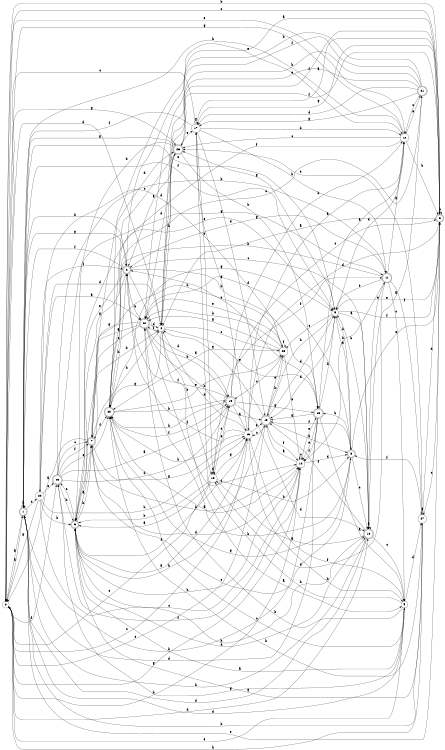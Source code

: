digraph n23_8 {
__start0 [label="" shape="none"];

rankdir=LR;
size="8,5";

s0 [style="filled", color="black", fillcolor="white" shape="circle", label="0"];
s1 [style="rounded,filled", color="black", fillcolor="white" shape="doublecircle", label="1"];
s2 [style="rounded,filled", color="black", fillcolor="white" shape="doublecircle", label="2"];
s3 [style="rounded,filled", color="black", fillcolor="white" shape="doublecircle", label="3"];
s4 [style="filled", color="black", fillcolor="white" shape="circle", label="4"];
s5 [style="filled", color="black", fillcolor="white" shape="circle", label="5"];
s6 [style="rounded,filled", color="black", fillcolor="white" shape="doublecircle", label="6"];
s7 [style="rounded,filled", color="black", fillcolor="white" shape="doublecircle", label="7"];
s8 [style="rounded,filled", color="black", fillcolor="white" shape="doublecircle", label="8"];
s9 [style="filled", color="black", fillcolor="white" shape="circle", label="9"];
s10 [style="rounded,filled", color="black", fillcolor="white" shape="doublecircle", label="10"];
s11 [style="rounded,filled", color="black", fillcolor="white" shape="doublecircle", label="11"];
s12 [style="filled", color="black", fillcolor="white" shape="circle", label="12"];
s13 [style="rounded,filled", color="black", fillcolor="white" shape="doublecircle", label="13"];
s14 [style="filled", color="black", fillcolor="white" shape="circle", label="14"];
s15 [style="rounded,filled", color="black", fillcolor="white" shape="doublecircle", label="15"];
s16 [style="filled", color="black", fillcolor="white" shape="circle", label="16"];
s17 [style="filled", color="black", fillcolor="white" shape="circle", label="17"];
s18 [style="filled", color="black", fillcolor="white" shape="circle", label="18"];
s19 [style="rounded,filled", color="black", fillcolor="white" shape="doublecircle", label="19"];
s20 [style="rounded,filled", color="black", fillcolor="white" shape="doublecircle", label="20"];
s21 [style="rounded,filled", color="black", fillcolor="white" shape="doublecircle", label="21"];
s22 [style="rounded,filled", color="black", fillcolor="white" shape="doublecircle", label="22"];
s23 [style="filled", color="black", fillcolor="white" shape="circle", label="23"];
s24 [style="filled", color="black", fillcolor="white" shape="circle", label="24"];
s25 [style="rounded,filled", color="black", fillcolor="white" shape="doublecircle", label="25"];
s26 [style="rounded,filled", color="black", fillcolor="white" shape="doublecircle", label="26"];
s27 [style="filled", color="black", fillcolor="white" shape="circle", label="27"];
s0 -> s1 [label="a"];
s0 -> s14 [label="b"];
s0 -> s15 [label="c"];
s0 -> s10 [label="d"];
s0 -> s12 [label="e"];
s0 -> s25 [label="f"];
s0 -> s26 [label="g"];
s0 -> s27 [label="h"];
s1 -> s0 [label="a"];
s1 -> s2 [label="b"];
s1 -> s24 [label="c"];
s1 -> s5 [label="d"];
s1 -> s9 [label="e"];
s1 -> s9 [label="f"];
s1 -> s2 [label="g"];
s1 -> s1 [label="h"];
s2 -> s3 [label="a"];
s2 -> s22 [label="b"];
s2 -> s10 [label="c"];
s2 -> s19 [label="d"];
s2 -> s6 [label="e"];
s2 -> s1 [label="f"];
s2 -> s6 [label="g"];
s2 -> s13 [label="h"];
s3 -> s4 [label="a"];
s3 -> s0 [label="b"];
s3 -> s0 [label="c"];
s3 -> s16 [label="d"];
s3 -> s1 [label="e"];
s3 -> s26 [label="f"];
s3 -> s17 [label="g"];
s3 -> s3 [label="h"];
s4 -> s5 [label="a"];
s4 -> s18 [label="b"];
s4 -> s23 [label="c"];
s4 -> s0 [label="d"];
s4 -> s13 [label="e"];
s4 -> s22 [label="f"];
s4 -> s20 [label="g"];
s4 -> s26 [label="h"];
s5 -> s6 [label="a"];
s5 -> s22 [label="b"];
s5 -> s20 [label="c"];
s5 -> s27 [label="d"];
s5 -> s0 [label="e"];
s5 -> s16 [label="f"];
s5 -> s25 [label="g"];
s5 -> s17 [label="h"];
s6 -> s7 [label="a"];
s6 -> s10 [label="b"];
s6 -> s25 [label="c"];
s6 -> s10 [label="d"];
s6 -> s9 [label="e"];
s6 -> s16 [label="f"];
s6 -> s16 [label="g"];
s6 -> s7 [label="h"];
s7 -> s0 [label="a"];
s7 -> s4 [label="b"];
s7 -> s8 [label="c"];
s7 -> s14 [label="d"];
s7 -> s12 [label="e"];
s7 -> s20 [label="f"];
s7 -> s16 [label="g"];
s7 -> s4 [label="h"];
s8 -> s9 [label="a"];
s8 -> s13 [label="b"];
s8 -> s10 [label="c"];
s8 -> s22 [label="d"];
s8 -> s3 [label="e"];
s8 -> s15 [label="f"];
s8 -> s20 [label="g"];
s8 -> s22 [label="h"];
s9 -> s10 [label="a"];
s9 -> s8 [label="b"];
s9 -> s23 [label="c"];
s9 -> s15 [label="d"];
s9 -> s3 [label="e"];
s9 -> s3 [label="f"];
s9 -> s26 [label="g"];
s9 -> s15 [label="h"];
s10 -> s10 [label="a"];
s10 -> s9 [label="b"];
s10 -> s5 [label="c"];
s10 -> s1 [label="d"];
s10 -> s11 [label="e"];
s10 -> s15 [label="f"];
s10 -> s18 [label="g"];
s10 -> s1 [label="h"];
s11 -> s12 [label="a"];
s11 -> s14 [label="b"];
s11 -> s5 [label="c"];
s11 -> s18 [label="d"];
s11 -> s9 [label="e"];
s11 -> s27 [label="f"];
s11 -> s2 [label="g"];
s11 -> s20 [label="h"];
s12 -> s13 [label="a"];
s12 -> s3 [label="b"];
s12 -> s26 [label="c"];
s12 -> s9 [label="d"];
s12 -> s21 [label="e"];
s12 -> s20 [label="f"];
s12 -> s0 [label="g"];
s12 -> s1 [label="h"];
s13 -> s5 [label="a"];
s13 -> s1 [label="b"];
s13 -> s2 [label="c"];
s13 -> s1 [label="d"];
s13 -> s14 [label="e"];
s13 -> s14 [label="f"];
s13 -> s15 [label="g"];
s13 -> s9 [label="h"];
s14 -> s15 [label="a"];
s14 -> s7 [label="b"];
s14 -> s14 [label="c"];
s14 -> s8 [label="d"];
s14 -> s13 [label="e"];
s14 -> s25 [label="f"];
s14 -> s0 [label="g"];
s14 -> s6 [label="h"];
s15 -> s8 [label="a"];
s15 -> s6 [label="b"];
s15 -> s16 [label="c"];
s15 -> s9 [label="d"];
s15 -> s23 [label="e"];
s15 -> s14 [label="f"];
s15 -> s4 [label="g"];
s15 -> s23 [label="h"];
s16 -> s12 [label="a"];
s16 -> s5 [label="b"];
s16 -> s0 [label="c"];
s16 -> s4 [label="d"];
s16 -> s15 [label="e"];
s16 -> s2 [label="f"];
s16 -> s17 [label="g"];
s16 -> s20 [label="h"];
s17 -> s3 [label="a"];
s17 -> s12 [label="b"];
s17 -> s0 [label="c"];
s17 -> s15 [label="d"];
s17 -> s18 [label="e"];
s17 -> s1 [label="f"];
s17 -> s17 [label="g"];
s17 -> s11 [label="h"];
s18 -> s6 [label="a"];
s18 -> s6 [label="b"];
s18 -> s0 [label="c"];
s18 -> s18 [label="d"];
s18 -> s19 [label="e"];
s18 -> s11 [label="f"];
s18 -> s16 [label="g"];
s18 -> s8 [label="h"];
s19 -> s16 [label="a"];
s19 -> s12 [label="b"];
s19 -> s3 [label="c"];
s19 -> s10 [label="d"];
s19 -> s18 [label="e"];
s19 -> s2 [label="f"];
s19 -> s13 [label="g"];
s19 -> s20 [label="h"];
s20 -> s14 [label="a"];
s20 -> s19 [label="b"];
s20 -> s21 [label="c"];
s20 -> s26 [label="d"];
s20 -> s23 [label="e"];
s20 -> s19 [label="f"];
s20 -> s9 [label="g"];
s20 -> s2 [label="h"];
s21 -> s10 [label="a"];
s21 -> s22 [label="b"];
s21 -> s12 [label="c"];
s21 -> s17 [label="d"];
s21 -> s4 [label="e"];
s21 -> s4 [label="f"];
s21 -> s17 [label="g"];
s21 -> s4 [label="h"];
s22 -> s7 [label="a"];
s22 -> s15 [label="b"];
s22 -> s7 [label="c"];
s22 -> s4 [label="d"];
s22 -> s23 [label="e"];
s22 -> s14 [label="f"];
s22 -> s6 [label="g"];
s22 -> s19 [label="h"];
s23 -> s20 [label="a"];
s23 -> s22 [label="b"];
s23 -> s19 [label="c"];
s23 -> s24 [label="d"];
s23 -> s14 [label="e"];
s23 -> s23 [label="f"];
s23 -> s22 [label="g"];
s23 -> s7 [label="h"];
s24 -> s22 [label="a"];
s24 -> s6 [label="b"];
s24 -> s14 [label="c"];
s24 -> s4 [label="d"];
s24 -> s25 [label="e"];
s24 -> s2 [label="f"];
s24 -> s0 [label="g"];
s24 -> s16 [label="h"];
s25 -> s19 [label="a"];
s25 -> s11 [label="b"];
s25 -> s7 [label="c"];
s25 -> s19 [label="d"];
s25 -> s20 [label="e"];
s25 -> s7 [label="f"];
s25 -> s11 [label="g"];
s25 -> s6 [label="h"];
s26 -> s2 [label="a"];
s26 -> s6 [label="b"];
s26 -> s20 [label="c"];
s26 -> s22 [label="d"];
s26 -> s17 [label="e"];
s26 -> s3 [label="f"];
s26 -> s1 [label="g"];
s26 -> s13 [label="h"];
s27 -> s27 [label="a"];
s27 -> s1 [label="b"];
s27 -> s3 [label="c"];
s27 -> s3 [label="d"];
s27 -> s26 [label="e"];
s27 -> s8 [label="f"];
s27 -> s6 [label="g"];
s27 -> s20 [label="h"];

}